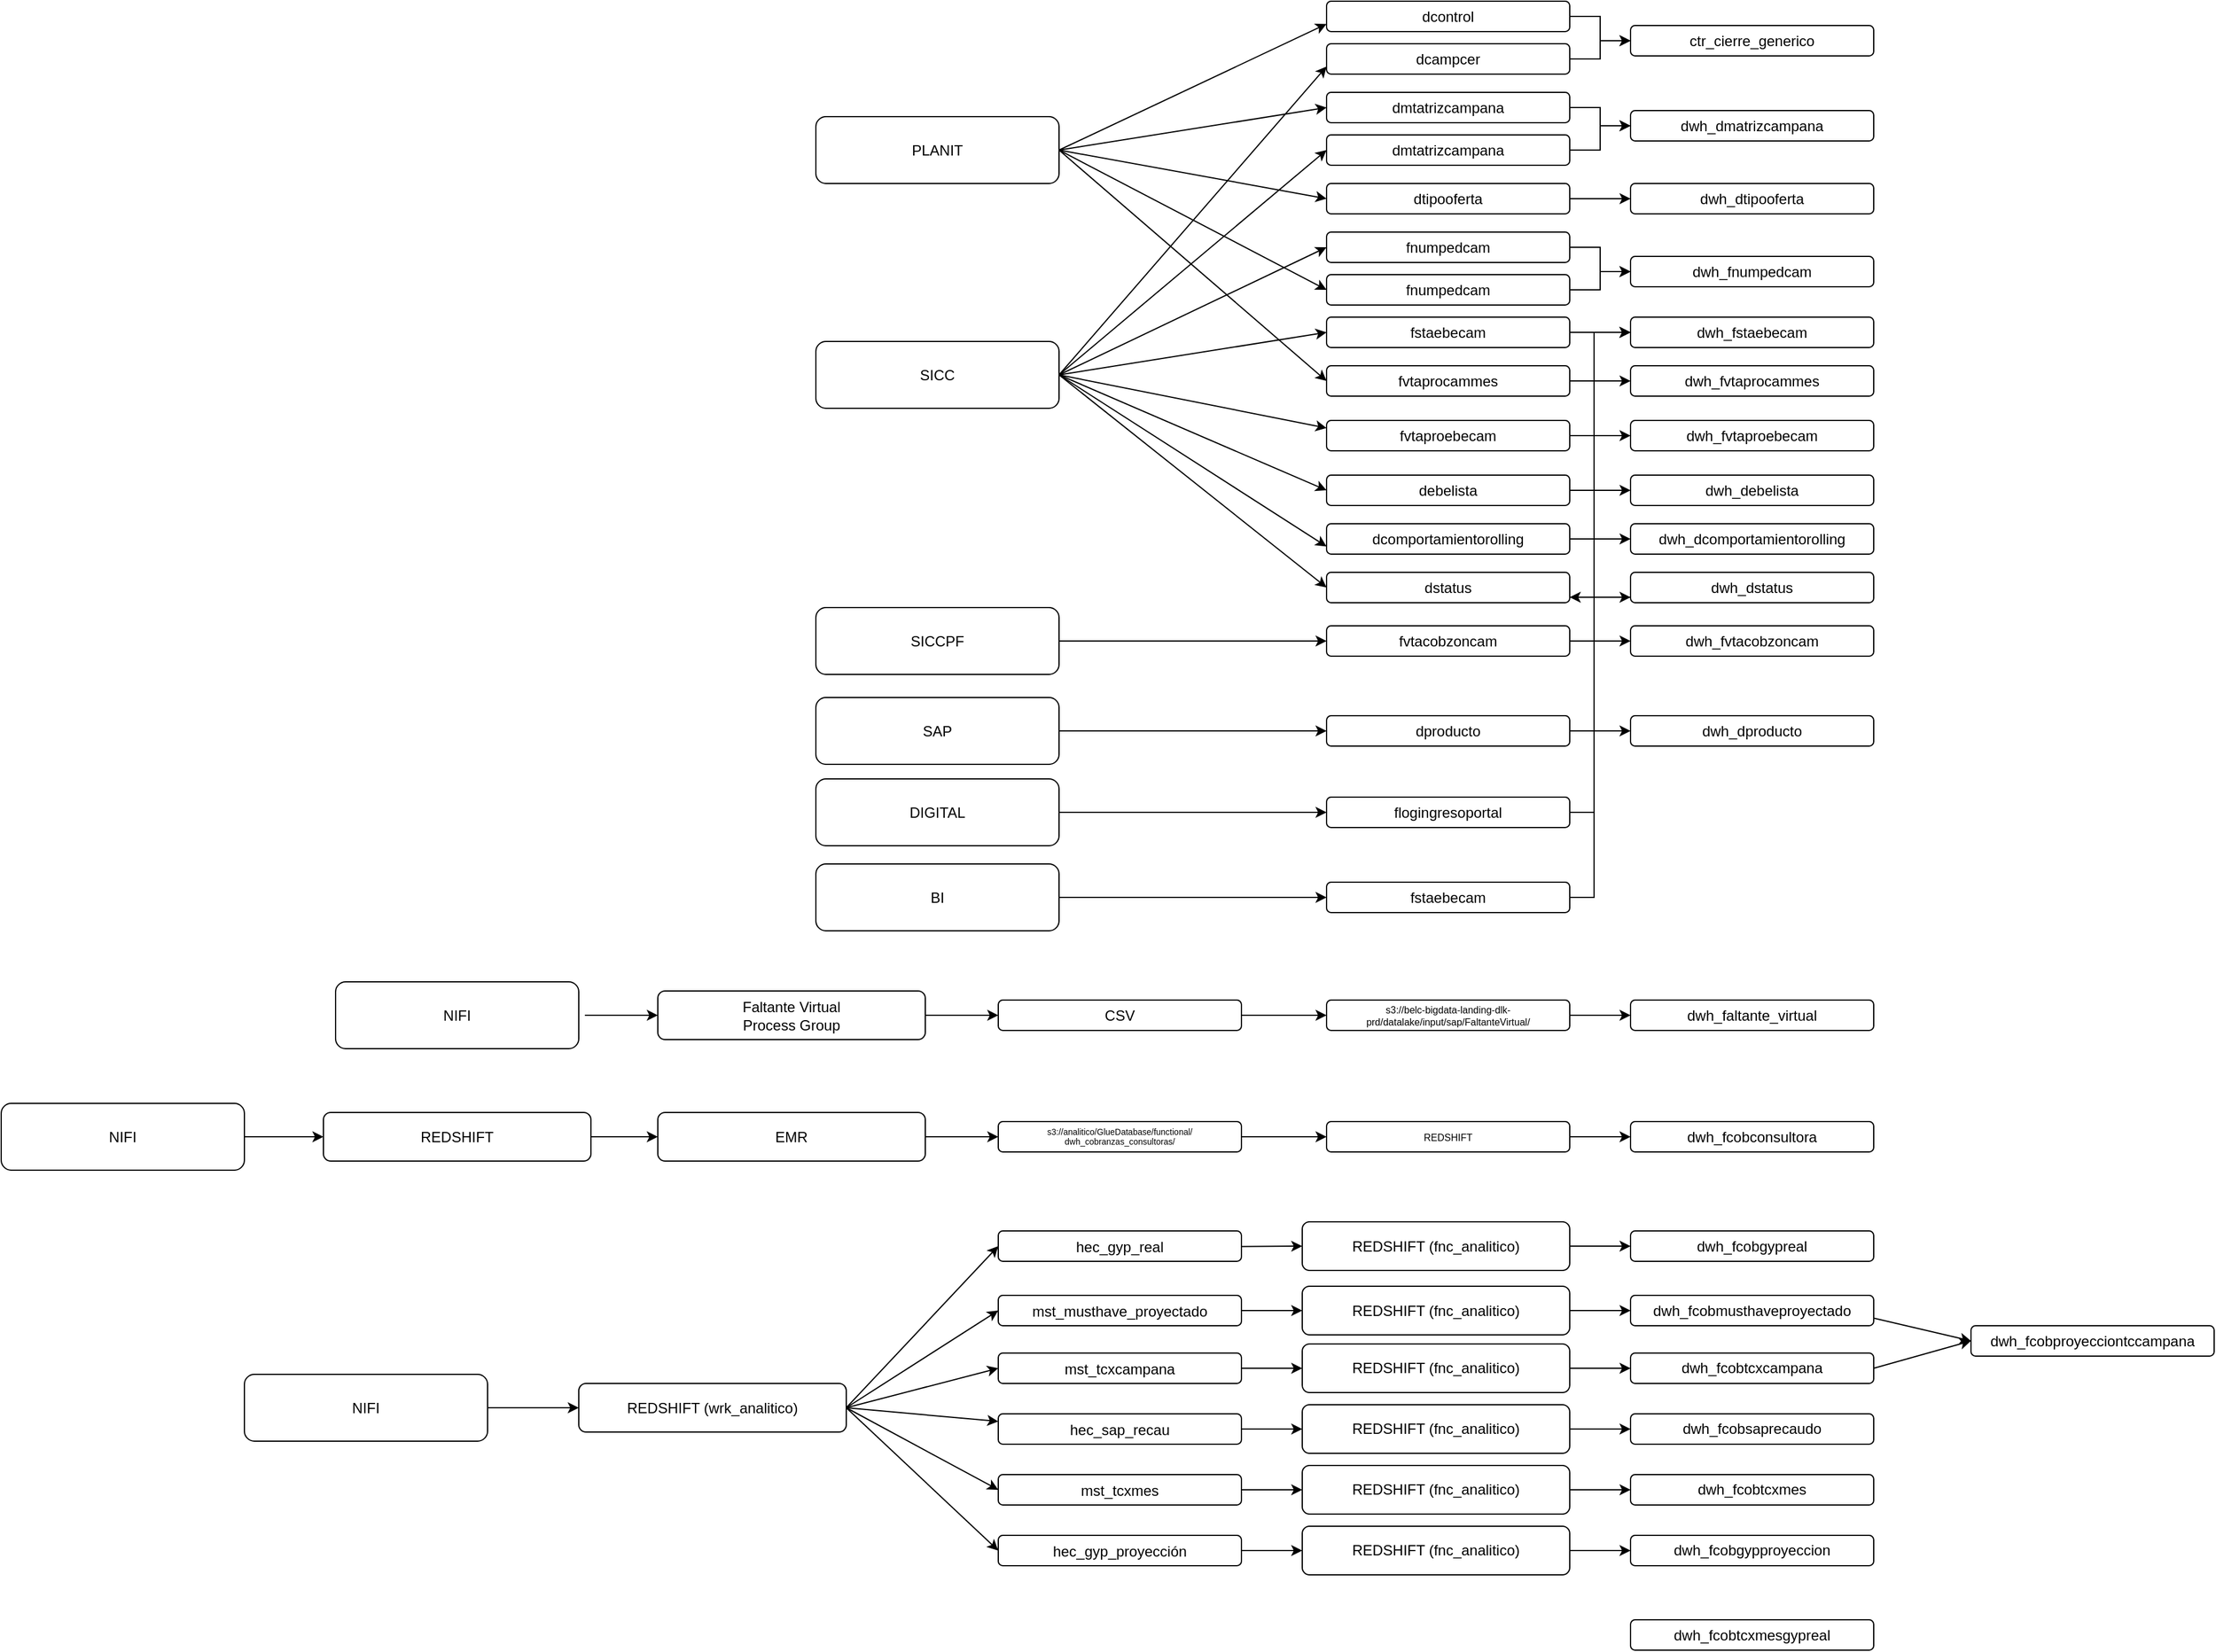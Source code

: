 <mxfile version="13.8.0" type="device"><diagram id="RJxsOXgO0sxVtNs_DjP9" name="Page-1"><mxGraphModel dx="2486" dy="421" grid="0" gridSize="10" guides="0" tooltips="1" connect="1" arrows="1" fold="1" page="1" pageScale="1" pageWidth="850" pageHeight="1100" math="0" shadow="0"><root><mxCell id="0"/><mxCell id="1" parent="0"/><mxCell id="1wuUmruYXVWHmOODGOpv-1" value="ctr_cierre_generico" style="rounded=1;whiteSpace=wrap;html=1;" parent="1" vertex="1"><mxGeometry x="430" y="20" width="200" height="25" as="geometry"/></mxCell><mxCell id="1wuUmruYXVWHmOODGOpv-2" value="dwh_dmatrizcampana" style="rounded=1;whiteSpace=wrap;html=1;" parent="1" vertex="1"><mxGeometry x="430" y="90" width="200" height="25" as="geometry"/></mxCell><mxCell id="1wuUmruYXVWHmOODGOpv-3" value="dwh_dproducto" style="rounded=1;whiteSpace=wrap;html=1;" parent="1" vertex="1"><mxGeometry x="430" y="588" width="200" height="25" as="geometry"/></mxCell><mxCell id="1wuUmruYXVWHmOODGOpv-4" value="dwh_dtipooferta" style="rounded=1;whiteSpace=wrap;html=1;" parent="1" vertex="1"><mxGeometry x="430" y="150" width="200" height="25" as="geometry"/></mxCell><mxCell id="1wuUmruYXVWHmOODGOpv-5" value="dwh_faltante_virtual" style="rounded=1;whiteSpace=wrap;html=1;" parent="1" vertex="1"><mxGeometry x="430" y="822" width="200" height="25" as="geometry"/></mxCell><mxCell id="1wuUmruYXVWHmOODGOpv-6" value="dwh_fcobconsultora" style="rounded=1;whiteSpace=wrap;html=1;" parent="1" vertex="1"><mxGeometry x="430" y="922" width="200" height="25" as="geometry"/></mxCell><mxCell id="1wuUmruYXVWHmOODGOpv-8" value="dwh_fcobgypreal" style="rounded=1;whiteSpace=wrap;html=1;" parent="1" vertex="1"><mxGeometry x="430" y="1012" width="200" height="25" as="geometry"/></mxCell><mxCell id="1wuUmruYXVWHmOODGOpv-9" value="dwh_fcobgypproyeccion" style="rounded=1;whiteSpace=wrap;html=1;" parent="1" vertex="1"><mxGeometry x="430" y="1262.5" width="200" height="25" as="geometry"/></mxCell><mxCell id="1wuUmruYXVWHmOODGOpv-114" style="edgeStyle=none;rounded=0;orthogonalLoop=1;jettySize=auto;html=1;entryX=0;entryY=0.5;entryDx=0;entryDy=0;fontSize=12;exitX=1;exitY=0.75;exitDx=0;exitDy=0;" parent="1" source="1wuUmruYXVWHmOODGOpv-10" target="1wuUmruYXVWHmOODGOpv-12" edge="1"><mxGeometry relative="1" as="geometry"/></mxCell><mxCell id="1wuUmruYXVWHmOODGOpv-10" value="dwh_fcobmusthaveproyectado" style="rounded=1;whiteSpace=wrap;html=1;" parent="1" vertex="1"><mxGeometry x="430" y="1065" width="200" height="25" as="geometry"/></mxCell><mxCell id="1wuUmruYXVWHmOODGOpv-12" value="dwh_fcobproyecciontccampana" style="rounded=1;whiteSpace=wrap;html=1;" parent="1" vertex="1"><mxGeometry x="710" y="1090" width="200" height="25" as="geometry"/></mxCell><mxCell id="1wuUmruYXVWHmOODGOpv-13" value="dwh_fcobsaprecaudo" style="rounded=1;whiteSpace=wrap;html=1;" parent="1" vertex="1"><mxGeometry x="430" y="1162.5" width="200" height="25" as="geometry"/></mxCell><mxCell id="1wuUmruYXVWHmOODGOpv-113" style="edgeStyle=none;rounded=0;orthogonalLoop=1;jettySize=auto;html=1;entryX=0;entryY=0.5;entryDx=0;entryDy=0;fontSize=12;exitX=1;exitY=0.5;exitDx=0;exitDy=0;" parent="1" source="1wuUmruYXVWHmOODGOpv-15" target="1wuUmruYXVWHmOODGOpv-12" edge="1"><mxGeometry relative="1" as="geometry"/></mxCell><mxCell id="1wuUmruYXVWHmOODGOpv-15" value="dwh_fcobtcxcampana" style="rounded=1;whiteSpace=wrap;html=1;" parent="1" vertex="1"><mxGeometry x="430" y="1112.5" width="200" height="25" as="geometry"/></mxCell><mxCell id="1wuUmruYXVWHmOODGOpv-17" value="dwh_fcobtcxmes" style="rounded=1;whiteSpace=wrap;html=1;" parent="1" vertex="1"><mxGeometry x="430" y="1212.5" width="200" height="25" as="geometry"/></mxCell><mxCell id="1wuUmruYXVWHmOODGOpv-18" value="dwh_fcobtcxmesgypreal" style="rounded=1;whiteSpace=wrap;html=1;" parent="1" vertex="1"><mxGeometry x="430" y="1332" width="200" height="25" as="geometry"/></mxCell><mxCell id="1wuUmruYXVWHmOODGOpv-19" value="dwh_fnumpedcam" style="rounded=1;whiteSpace=wrap;html=1;" parent="1" vertex="1"><mxGeometry x="430" y="210" width="200" height="25" as="geometry"/></mxCell><mxCell id="1wuUmruYXVWHmOODGOpv-20" value="dwh_fstaebecam" style="rounded=1;whiteSpace=wrap;html=1;" parent="1" vertex="1"><mxGeometry x="430" y="260" width="200" height="25" as="geometry"/></mxCell><mxCell id="1wuUmruYXVWHmOODGOpv-21" value="dwh_fvtaprocammes" style="rounded=1;whiteSpace=wrap;html=1;" parent="1" vertex="1"><mxGeometry x="430" y="300" width="200" height="25" as="geometry"/></mxCell><mxCell id="1wuUmruYXVWHmOODGOpv-22" value="dwh_fvtaproebecam" style="rounded=1;whiteSpace=wrap;html=1;" parent="1" vertex="1"><mxGeometry x="430" y="345" width="200" height="25" as="geometry"/></mxCell><mxCell id="1wuUmruYXVWHmOODGOpv-30" style="edgeStyle=orthogonalEdgeStyle;rounded=0;orthogonalLoop=1;jettySize=auto;html=1;entryX=0;entryY=0.5;entryDx=0;entryDy=0;" parent="1" source="1wuUmruYXVWHmOODGOpv-24" target="1wuUmruYXVWHmOODGOpv-1" edge="1"><mxGeometry relative="1" as="geometry"/></mxCell><mxCell id="1wuUmruYXVWHmOODGOpv-24" value="dcontrol" style="rounded=1;whiteSpace=wrap;html=1;" parent="1" vertex="1"><mxGeometry x="180" width="200" height="25" as="geometry"/></mxCell><mxCell id="1wuUmruYXVWHmOODGOpv-31" style="edgeStyle=orthogonalEdgeStyle;rounded=0;orthogonalLoop=1;jettySize=auto;html=1;entryX=0;entryY=0.5;entryDx=0;entryDy=0;" parent="1" source="1wuUmruYXVWHmOODGOpv-25" target="1wuUmruYXVWHmOODGOpv-1" edge="1"><mxGeometry relative="1" as="geometry"><mxPoint x="420" y="48" as="targetPoint"/></mxGeometry></mxCell><mxCell id="1wuUmruYXVWHmOODGOpv-25" value="dcampcer" style="rounded=1;whiteSpace=wrap;html=1;" parent="1" vertex="1"><mxGeometry x="180" y="35" width="200" height="25" as="geometry"/></mxCell><mxCell id="1wuUmruYXVWHmOODGOpv-47" style="edgeStyle=none;rounded=0;orthogonalLoop=1;jettySize=auto;html=1;entryX=0;entryY=0.75;entryDx=0;entryDy=0;exitX=1;exitY=0.5;exitDx=0;exitDy=0;" parent="1" source="1wuUmruYXVWHmOODGOpv-26" target="1wuUmruYXVWHmOODGOpv-24" edge="1"><mxGeometry relative="1" as="geometry"/></mxCell><mxCell id="1wuUmruYXVWHmOODGOpv-48" style="edgeStyle=none;rounded=0;orthogonalLoop=1;jettySize=auto;html=1;entryX=0;entryY=0.5;entryDx=0;entryDy=0;exitX=1;exitY=0.5;exitDx=0;exitDy=0;" parent="1" source="1wuUmruYXVWHmOODGOpv-26" target="1wuUmruYXVWHmOODGOpv-27" edge="1"><mxGeometry relative="1" as="geometry"/></mxCell><mxCell id="1wuUmruYXVWHmOODGOpv-49" style="edgeStyle=none;rounded=0;orthogonalLoop=1;jettySize=auto;html=1;entryX=0;entryY=0.5;entryDx=0;entryDy=0;exitX=1;exitY=0.5;exitDx=0;exitDy=0;" parent="1" source="1wuUmruYXVWHmOODGOpv-26" target="1wuUmruYXVWHmOODGOpv-29" edge="1"><mxGeometry relative="1" as="geometry"/></mxCell><mxCell id="1wuUmruYXVWHmOODGOpv-50" style="edgeStyle=none;rounded=0;orthogonalLoop=1;jettySize=auto;html=1;entryX=0;entryY=0.5;entryDx=0;entryDy=0;exitX=1;exitY=0.5;exitDx=0;exitDy=0;" parent="1" source="1wuUmruYXVWHmOODGOpv-26" target="1wuUmruYXVWHmOODGOpv-37" edge="1"><mxGeometry relative="1" as="geometry"/></mxCell><mxCell id="1wuUmruYXVWHmOODGOpv-51" style="edgeStyle=none;rounded=0;orthogonalLoop=1;jettySize=auto;html=1;entryX=0;entryY=0.5;entryDx=0;entryDy=0;exitX=1;exitY=0.5;exitDx=0;exitDy=0;" parent="1" source="1wuUmruYXVWHmOODGOpv-26" target="1wuUmruYXVWHmOODGOpv-43" edge="1"><mxGeometry relative="1" as="geometry"/></mxCell><mxCell id="1wuUmruYXVWHmOODGOpv-26" value="PLANIT" style="rounded=1;whiteSpace=wrap;html=1;" parent="1" vertex="1"><mxGeometry x="-240" y="95" width="200" height="55" as="geometry"/></mxCell><mxCell id="1wuUmruYXVWHmOODGOpv-32" style="edgeStyle=orthogonalEdgeStyle;rounded=0;orthogonalLoop=1;jettySize=auto;html=1;entryX=0;entryY=0.5;entryDx=0;entryDy=0;" parent="1" source="1wuUmruYXVWHmOODGOpv-27" target="1wuUmruYXVWHmOODGOpv-2" edge="1"><mxGeometry relative="1" as="geometry"/></mxCell><mxCell id="1wuUmruYXVWHmOODGOpv-27" value="dmtatrizcampana" style="rounded=1;whiteSpace=wrap;html=1;" parent="1" vertex="1"><mxGeometry x="180" y="75" width="200" height="25" as="geometry"/></mxCell><mxCell id="1wuUmruYXVWHmOODGOpv-34" style="edgeStyle=orthogonalEdgeStyle;rounded=0;orthogonalLoop=1;jettySize=auto;html=1;entryX=0;entryY=0.5;entryDx=0;entryDy=0;" parent="1" source="1wuUmruYXVWHmOODGOpv-28" target="1wuUmruYXVWHmOODGOpv-2" edge="1"><mxGeometry relative="1" as="geometry"/></mxCell><mxCell id="1wuUmruYXVWHmOODGOpv-28" value="dmtatrizcampana" style="rounded=1;whiteSpace=wrap;html=1;" parent="1" vertex="1"><mxGeometry x="180" y="110" width="200" height="25" as="geometry"/></mxCell><mxCell id="1wuUmruYXVWHmOODGOpv-35" value="" style="edgeStyle=orthogonalEdgeStyle;rounded=0;orthogonalLoop=1;jettySize=auto;html=1;" parent="1" source="1wuUmruYXVWHmOODGOpv-29" target="1wuUmruYXVWHmOODGOpv-4" edge="1"><mxGeometry relative="1" as="geometry"/></mxCell><mxCell id="1wuUmruYXVWHmOODGOpv-29" value="dtipooferta" style="rounded=1;whiteSpace=wrap;html=1;" parent="1" vertex="1"><mxGeometry x="180" y="150" width="200" height="25" as="geometry"/></mxCell><mxCell id="1wuUmruYXVWHmOODGOpv-38" style="edgeStyle=orthogonalEdgeStyle;rounded=0;orthogonalLoop=1;jettySize=auto;html=1;entryX=0;entryY=0.5;entryDx=0;entryDy=0;" parent="1" source="1wuUmruYXVWHmOODGOpv-36" target="1wuUmruYXVWHmOODGOpv-19" edge="1"><mxGeometry relative="1" as="geometry"/></mxCell><mxCell id="1wuUmruYXVWHmOODGOpv-36" value="fnumpedcam" style="rounded=1;whiteSpace=wrap;html=1;" parent="1" vertex="1"><mxGeometry x="180" y="190" width="200" height="25" as="geometry"/></mxCell><mxCell id="1wuUmruYXVWHmOODGOpv-40" style="edgeStyle=orthogonalEdgeStyle;rounded=0;orthogonalLoop=1;jettySize=auto;html=1;entryX=0;entryY=0.5;entryDx=0;entryDy=0;" parent="1" source="1wuUmruYXVWHmOODGOpv-37" target="1wuUmruYXVWHmOODGOpv-19" edge="1"><mxGeometry relative="1" as="geometry"/></mxCell><mxCell id="1wuUmruYXVWHmOODGOpv-37" value="fnumpedcam" style="rounded=1;whiteSpace=wrap;html=1;" parent="1" vertex="1"><mxGeometry x="180" y="225" width="200" height="25" as="geometry"/></mxCell><mxCell id="1wuUmruYXVWHmOODGOpv-42" style="edgeStyle=orthogonalEdgeStyle;rounded=0;orthogonalLoop=1;jettySize=auto;html=1;entryX=0;entryY=0.5;entryDx=0;entryDy=0;" parent="1" source="1wuUmruYXVWHmOODGOpv-41" target="1wuUmruYXVWHmOODGOpv-20" edge="1"><mxGeometry relative="1" as="geometry"/></mxCell><mxCell id="1wuUmruYXVWHmOODGOpv-41" value="fstaebecam" style="rounded=1;whiteSpace=wrap;html=1;" parent="1" vertex="1"><mxGeometry x="180" y="260" width="200" height="25" as="geometry"/></mxCell><mxCell id="1wuUmruYXVWHmOODGOpv-44" style="edgeStyle=orthogonalEdgeStyle;rounded=0;orthogonalLoop=1;jettySize=auto;html=1;entryX=0;entryY=0.5;entryDx=0;entryDy=0;" parent="1" source="1wuUmruYXVWHmOODGOpv-43" target="1wuUmruYXVWHmOODGOpv-21" edge="1"><mxGeometry relative="1" as="geometry"/></mxCell><mxCell id="1wuUmruYXVWHmOODGOpv-43" value="fvtaprocammes" style="rounded=1;whiteSpace=wrap;html=1;" parent="1" vertex="1"><mxGeometry x="180" y="300" width="200" height="25" as="geometry"/></mxCell><mxCell id="1wuUmruYXVWHmOODGOpv-46" style="edgeStyle=orthogonalEdgeStyle;rounded=0;orthogonalLoop=1;jettySize=auto;html=1;entryX=0;entryY=0.5;entryDx=0;entryDy=0;" parent="1" source="1wuUmruYXVWHmOODGOpv-45" target="1wuUmruYXVWHmOODGOpv-22" edge="1"><mxGeometry relative="1" as="geometry"/></mxCell><mxCell id="1wuUmruYXVWHmOODGOpv-45" value="fvtaproebecam" style="rounded=1;whiteSpace=wrap;html=1;" parent="1" vertex="1"><mxGeometry x="180" y="345" width="200" height="25" as="geometry"/></mxCell><mxCell id="1wuUmruYXVWHmOODGOpv-53" style="edgeStyle=none;rounded=0;orthogonalLoop=1;jettySize=auto;html=1;entryX=0;entryY=0.75;entryDx=0;entryDy=0;exitX=1;exitY=0.5;exitDx=0;exitDy=0;" parent="1" source="1wuUmruYXVWHmOODGOpv-52" target="1wuUmruYXVWHmOODGOpv-25" edge="1"><mxGeometry relative="1" as="geometry"/></mxCell><mxCell id="1wuUmruYXVWHmOODGOpv-54" style="edgeStyle=none;rounded=0;orthogonalLoop=1;jettySize=auto;html=1;entryX=0;entryY=0.5;entryDx=0;entryDy=0;exitX=1;exitY=0.5;exitDx=0;exitDy=0;" parent="1" source="1wuUmruYXVWHmOODGOpv-52" target="1wuUmruYXVWHmOODGOpv-28" edge="1"><mxGeometry relative="1" as="geometry"/></mxCell><mxCell id="1wuUmruYXVWHmOODGOpv-55" style="edgeStyle=none;rounded=0;orthogonalLoop=1;jettySize=auto;html=1;entryX=0;entryY=0.5;entryDx=0;entryDy=0;exitX=1;exitY=0.5;exitDx=0;exitDy=0;" parent="1" source="1wuUmruYXVWHmOODGOpv-52" target="1wuUmruYXVWHmOODGOpv-36" edge="1"><mxGeometry relative="1" as="geometry"/></mxCell><mxCell id="1wuUmruYXVWHmOODGOpv-56" style="edgeStyle=none;rounded=0;orthogonalLoop=1;jettySize=auto;html=1;entryX=0;entryY=0.5;entryDx=0;entryDy=0;exitX=1;exitY=0.5;exitDx=0;exitDy=0;" parent="1" source="1wuUmruYXVWHmOODGOpv-52" target="1wuUmruYXVWHmOODGOpv-41" edge="1"><mxGeometry relative="1" as="geometry"/></mxCell><mxCell id="1wuUmruYXVWHmOODGOpv-57" style="edgeStyle=none;rounded=0;orthogonalLoop=1;jettySize=auto;html=1;entryX=0;entryY=0.25;entryDx=0;entryDy=0;exitX=1;exitY=0.5;exitDx=0;exitDy=0;" parent="1" source="1wuUmruYXVWHmOODGOpv-52" target="1wuUmruYXVWHmOODGOpv-45" edge="1"><mxGeometry relative="1" as="geometry"/></mxCell><mxCell id="1wuUmruYXVWHmOODGOpv-89" style="edgeStyle=none;rounded=0;orthogonalLoop=1;jettySize=auto;html=1;entryX=0;entryY=0.5;entryDx=0;entryDy=0;fontSize=7;exitX=1;exitY=0.5;exitDx=0;exitDy=0;" parent="1" source="1wuUmruYXVWHmOODGOpv-52" target="1wuUmruYXVWHmOODGOpv-88" edge="1"><mxGeometry relative="1" as="geometry"/></mxCell><mxCell id="1wuUmruYXVWHmOODGOpv-96" style="edgeStyle=none;rounded=0;orthogonalLoop=1;jettySize=auto;html=1;entryX=0;entryY=0.75;entryDx=0;entryDy=0;fontSize=7;exitX=1;exitY=0.5;exitDx=0;exitDy=0;" parent="1" source="1wuUmruYXVWHmOODGOpv-52" target="1wuUmruYXVWHmOODGOpv-92" edge="1"><mxGeometry relative="1" as="geometry"><mxPoint x="-30" y="280" as="sourcePoint"/></mxGeometry></mxCell><mxCell id="1wuUmruYXVWHmOODGOpv-97" style="edgeStyle=none;rounded=0;orthogonalLoop=1;jettySize=auto;html=1;entryX=0;entryY=0.5;entryDx=0;entryDy=0;fontSize=7;exitX=1;exitY=0.5;exitDx=0;exitDy=0;" parent="1" source="1wuUmruYXVWHmOODGOpv-52" target="1wuUmruYXVWHmOODGOpv-95" edge="1"><mxGeometry relative="1" as="geometry"><mxPoint x="-40" y="270" as="sourcePoint"/></mxGeometry></mxCell><mxCell id="1wuUmruYXVWHmOODGOpv-52" value="SICC" style="rounded=1;whiteSpace=wrap;html=1;" parent="1" vertex="1"><mxGeometry x="-240" y="280" width="200" height="55" as="geometry"/></mxCell><mxCell id="1wuUmruYXVWHmOODGOpv-61" style="edgeStyle=none;rounded=0;orthogonalLoop=1;jettySize=auto;html=1;entryX=0;entryY=0.5;entryDx=0;entryDy=0;" parent="1" source="1wuUmruYXVWHmOODGOpv-58" target="1wuUmruYXVWHmOODGOpv-59" edge="1"><mxGeometry relative="1" as="geometry"/></mxCell><mxCell id="1wuUmruYXVWHmOODGOpv-58" value="SAP" style="rounded=1;whiteSpace=wrap;html=1;" parent="1" vertex="1"><mxGeometry x="-240" y="573" width="200" height="55" as="geometry"/></mxCell><mxCell id="1wuUmruYXVWHmOODGOpv-60" style="edgeStyle=none;rounded=0;orthogonalLoop=1;jettySize=auto;html=1;entryX=0;entryY=0.5;entryDx=0;entryDy=0;" parent="1" source="1wuUmruYXVWHmOODGOpv-59" target="1wuUmruYXVWHmOODGOpv-3" edge="1"><mxGeometry relative="1" as="geometry"/></mxCell><mxCell id="1wuUmruYXVWHmOODGOpv-59" value="dproducto" style="rounded=1;whiteSpace=wrap;html=1;" parent="1" vertex="1"><mxGeometry x="180" y="588" width="200" height="25" as="geometry"/></mxCell><mxCell id="1wuUmruYXVWHmOODGOpv-71" style="edgeStyle=none;rounded=0;orthogonalLoop=1;jettySize=auto;html=1;entryX=0;entryY=0.5;entryDx=0;entryDy=0;fontSize=12;" parent="1" edge="1"><mxGeometry relative="1" as="geometry"><mxPoint x="-430" y="834.5" as="sourcePoint"/><mxPoint x="-370" y="834.5" as="targetPoint"/></mxGeometry></mxCell><mxCell id="1wuUmruYXVWHmOODGOpv-62" value="NIFI" style="rounded=1;whiteSpace=wrap;html=1;" parent="1" vertex="1"><mxGeometry x="-635" y="807" width="200" height="55" as="geometry"/></mxCell><mxCell id="1wuUmruYXVWHmOODGOpv-66" style="edgeStyle=none;rounded=0;orthogonalLoop=1;jettySize=auto;html=1;entryX=0;entryY=0.5;entryDx=0;entryDy=0;fontSize=8;" parent="1" source="1wuUmruYXVWHmOODGOpv-63" target="1wuUmruYXVWHmOODGOpv-5" edge="1"><mxGeometry relative="1" as="geometry"/></mxCell><mxCell id="1wuUmruYXVWHmOODGOpv-63" value="s3://belc-bigdata-landing-dlk-prd/datalake/input/sap/FaltanteVirtual/" style="rounded=1;whiteSpace=wrap;html=1;fontSize=8;" parent="1" vertex="1"><mxGeometry x="180" y="822" width="200" height="25" as="geometry"/></mxCell><mxCell id="1wuUmruYXVWHmOODGOpv-69" style="edgeStyle=none;rounded=0;orthogonalLoop=1;jettySize=auto;html=1;fontSize=12;" parent="1" target="1wuUmruYXVWHmOODGOpv-67" edge="1"><mxGeometry relative="1" as="geometry"><mxPoint x="-150" y="834.5" as="sourcePoint"/></mxGeometry></mxCell><mxCell id="1wuUmruYXVWHmOODGOpv-65" value="&lt;div&gt;Faltante Virtual&lt;/div&gt;&lt;div&gt;Process Group&lt;/div&gt;" style="rounded=1;whiteSpace=wrap;html=1;" parent="1" vertex="1"><mxGeometry x="-370" y="814.5" width="220" height="40" as="geometry"/></mxCell><mxCell id="1wuUmruYXVWHmOODGOpv-68" style="edgeStyle=none;rounded=0;orthogonalLoop=1;jettySize=auto;html=1;entryX=0;entryY=0.5;entryDx=0;entryDy=0;fontSize=12;" parent="1" source="1wuUmruYXVWHmOODGOpv-67" target="1wuUmruYXVWHmOODGOpv-63" edge="1"><mxGeometry relative="1" as="geometry"/></mxCell><mxCell id="1wuUmruYXVWHmOODGOpv-67" value="CSV" style="rounded=1;whiteSpace=wrap;html=1;fontSize=12;" parent="1" vertex="1"><mxGeometry x="-90" y="822" width="200" height="25" as="geometry"/></mxCell><mxCell id="1wuUmruYXVWHmOODGOpv-78" style="edgeStyle=none;rounded=0;orthogonalLoop=1;jettySize=auto;html=1;entryX=0;entryY=0.5;entryDx=0;entryDy=0;fontSize=12;" parent="1" source="1wuUmruYXVWHmOODGOpv-80" target="1wuUmruYXVWHmOODGOpv-76" edge="1"><mxGeometry relative="1" as="geometry"/></mxCell><mxCell id="1wuUmruYXVWHmOODGOpv-83" style="edgeStyle=none;rounded=0;orthogonalLoop=1;jettySize=auto;html=1;fontSize=12;entryX=0;entryY=0.5;entryDx=0;entryDy=0;" parent="1" source="1wuUmruYXVWHmOODGOpv-74" target="1wuUmruYXVWHmOODGOpv-80" edge="1"><mxGeometry relative="1" as="geometry"><mxPoint x="-660" y="934.5" as="targetPoint"/></mxGeometry></mxCell><mxCell id="1wuUmruYXVWHmOODGOpv-74" value="NIFI" style="rounded=1;whiteSpace=wrap;html=1;" parent="1" vertex="1"><mxGeometry x="-910" y="907" width="200" height="55" as="geometry"/></mxCell><mxCell id="1wuUmruYXVWHmOODGOpv-98" value="" style="edgeStyle=none;rounded=0;orthogonalLoop=1;jettySize=auto;html=1;fontSize=7;exitX=1;exitY=0.5;exitDx=0;exitDy=0;entryX=0;entryY=0.5;entryDx=0;entryDy=0;" parent="1" source="1wuUmruYXVWHmOODGOpv-75" target="1wuUmruYXVWHmOODGOpv-6" edge="1"><mxGeometry relative="1" as="geometry"/></mxCell><mxCell id="1wuUmruYXVWHmOODGOpv-75" value="REDSHIFT" style="rounded=1;whiteSpace=wrap;html=1;fontSize=8;" parent="1" vertex="1"><mxGeometry x="180" y="922" width="200" height="25" as="geometry"/></mxCell><mxCell id="1wuUmruYXVWHmOODGOpv-79" style="edgeStyle=none;rounded=0;orthogonalLoop=1;jettySize=auto;html=1;entryX=0;entryY=0.5;entryDx=0;entryDy=0;fontSize=12;" parent="1" source="1wuUmruYXVWHmOODGOpv-76" target="1wuUmruYXVWHmOODGOpv-77" edge="1"><mxGeometry relative="1" as="geometry"/></mxCell><mxCell id="1wuUmruYXVWHmOODGOpv-76" value="EMR" style="rounded=1;whiteSpace=wrap;html=1;" parent="1" vertex="1"><mxGeometry x="-370" y="914.5" width="220" height="40" as="geometry"/></mxCell><mxCell id="1wuUmruYXVWHmOODGOpv-84" style="edgeStyle=none;rounded=0;orthogonalLoop=1;jettySize=auto;html=1;entryX=0;entryY=0.5;entryDx=0;entryDy=0;fontSize=7;" parent="1" source="1wuUmruYXVWHmOODGOpv-77" target="1wuUmruYXVWHmOODGOpv-75" edge="1"><mxGeometry relative="1" as="geometry"/></mxCell><mxCell id="1wuUmruYXVWHmOODGOpv-77" value="s3://analitico/GlueDatabase/functional/&#10;dwh_cobranzas_consultoras/" style="rounded=1;fontSize=7;labelBorderColor=none;" parent="1" vertex="1"><mxGeometry x="-90" y="922" width="200" height="25" as="geometry"/></mxCell><mxCell id="1wuUmruYXVWHmOODGOpv-80" value="REDSHIFT" style="rounded=1;whiteSpace=wrap;html=1;" parent="1" vertex="1"><mxGeometry x="-645" y="914.5" width="220" height="40" as="geometry"/></mxCell><mxCell id="1wuUmruYXVWHmOODGOpv-86" value="dwh_debelista" style="rounded=1;whiteSpace=wrap;html=1;" parent="1" vertex="1"><mxGeometry x="430" y="390" width="200" height="25" as="geometry"/></mxCell><mxCell id="1wuUmruYXVWHmOODGOpv-87" style="edgeStyle=orthogonalEdgeStyle;rounded=0;orthogonalLoop=1;jettySize=auto;html=1;entryX=0;entryY=0.5;entryDx=0;entryDy=0;" parent="1" source="1wuUmruYXVWHmOODGOpv-88" target="1wuUmruYXVWHmOODGOpv-86" edge="1"><mxGeometry relative="1" as="geometry"/></mxCell><mxCell id="1wuUmruYXVWHmOODGOpv-88" value="debelista" style="rounded=1;whiteSpace=wrap;html=1;" parent="1" vertex="1"><mxGeometry x="180" y="390" width="200" height="25" as="geometry"/></mxCell><mxCell id="1wuUmruYXVWHmOODGOpv-90" value="dwh_dcomportamientorolling" style="rounded=1;whiteSpace=wrap;html=1;" parent="1" vertex="1"><mxGeometry x="430" y="430" width="200" height="25" as="geometry"/></mxCell><mxCell id="1wuUmruYXVWHmOODGOpv-91" style="edgeStyle=orthogonalEdgeStyle;rounded=0;orthogonalLoop=1;jettySize=auto;html=1;entryX=0;entryY=0.5;entryDx=0;entryDy=0;" parent="1" source="1wuUmruYXVWHmOODGOpv-92" target="1wuUmruYXVWHmOODGOpv-90" edge="1"><mxGeometry relative="1" as="geometry"/></mxCell><mxCell id="1wuUmruYXVWHmOODGOpv-92" value="dcomportamientorolling" style="rounded=1;whiteSpace=wrap;html=1;" parent="1" vertex="1"><mxGeometry x="180" y="430" width="200" height="25" as="geometry"/></mxCell><mxCell id="CRPI-oqAdQSzKJL0O-IU-1" value="" style="edgeStyle=orthogonalEdgeStyle;rounded=0;orthogonalLoop=1;jettySize=auto;html=1;" parent="1" edge="1"><mxGeometry relative="1" as="geometry"><mxPoint x="430" y="490.5" as="sourcePoint"/><mxPoint x="380" y="490.5" as="targetPoint"/></mxGeometry></mxCell><mxCell id="1wuUmruYXVWHmOODGOpv-93" value="dwh_dstatus" style="rounded=1;whiteSpace=wrap;html=1;" parent="1" vertex="1"><mxGeometry x="430" y="470" width="200" height="25" as="geometry"/></mxCell><mxCell id="1wuUmruYXVWHmOODGOpv-94" style="edgeStyle=orthogonalEdgeStyle;rounded=0;orthogonalLoop=1;jettySize=auto;html=1;entryX=0;entryY=0.5;entryDx=0;entryDy=0;" parent="1" edge="1"><mxGeometry relative="1" as="geometry"><mxPoint x="380" y="490.5" as="sourcePoint"/><mxPoint x="430" y="490.5" as="targetPoint"/></mxGeometry></mxCell><mxCell id="1wuUmruYXVWHmOODGOpv-95" value="dstatus" style="rounded=1;whiteSpace=wrap;html=1;" parent="1" vertex="1"><mxGeometry x="180" y="470" width="200" height="25" as="geometry"/></mxCell><mxCell id="1wuUmruYXVWHmOODGOpv-99" style="edgeStyle=none;rounded=0;orthogonalLoop=1;jettySize=auto;html=1;entryX=0;entryY=0.5;entryDx=0;entryDy=0;fontSize=12;exitX=1;exitY=0.5;exitDx=0;exitDy=0;" parent="1" source="1wuUmruYXVWHmOODGOpv-107" target="1wuUmruYXVWHmOODGOpv-108" edge="1"><mxGeometry relative="1" as="geometry"><mxPoint x="-120" y="1024.5" as="targetPoint"/></mxGeometry></mxCell><mxCell id="1wuUmruYXVWHmOODGOpv-100" style="edgeStyle=none;rounded=0;orthogonalLoop=1;jettySize=auto;html=1;fontSize=12;entryX=0;entryY=0.5;entryDx=0;entryDy=0;exitX=1;exitY=0.5;exitDx=0;exitDy=0;" parent="1" source="1wuUmruYXVWHmOODGOpv-101" target="1wuUmruYXVWHmOODGOpv-107" edge="1"><mxGeometry relative="1" as="geometry"><mxPoint x="-410" y="1024.5" as="targetPoint"/></mxGeometry></mxCell><mxCell id="1wuUmruYXVWHmOODGOpv-101" value="NIFI" style="rounded=1;whiteSpace=wrap;html=1;" parent="1" vertex="1"><mxGeometry x="-710" y="1130" width="200" height="55" as="geometry"/></mxCell><mxCell id="1wuUmruYXVWHmOODGOpv-103" style="edgeStyle=none;rounded=0;orthogonalLoop=1;jettySize=auto;html=1;entryX=0;entryY=0.5;entryDx=0;entryDy=0;fontSize=12;" parent="1" edge="1"><mxGeometry relative="1" as="geometry"><mxPoint x="90" y="1025" as="sourcePoint"/><mxPoint x="160" y="1024.5" as="targetPoint"/></mxGeometry></mxCell><mxCell id="1wuUmruYXVWHmOODGOpv-138" style="edgeStyle=none;rounded=0;orthogonalLoop=1;jettySize=auto;html=1;entryX=0;entryY=0.5;entryDx=0;entryDy=0;fontSize=12;exitX=1;exitY=0.5;exitDx=0;exitDy=0;" parent="1" source="1wuUmruYXVWHmOODGOpv-107" target="1wuUmruYXVWHmOODGOpv-115" edge="1"><mxGeometry relative="1" as="geometry"/></mxCell><mxCell id="1wuUmruYXVWHmOODGOpv-139" style="edgeStyle=none;rounded=0;orthogonalLoop=1;jettySize=auto;html=1;entryX=0;entryY=0.5;entryDx=0;entryDy=0;fontSize=12;exitX=1;exitY=0.5;exitDx=0;exitDy=0;" parent="1" source="1wuUmruYXVWHmOODGOpv-107" target="1wuUmruYXVWHmOODGOpv-120" edge="1"><mxGeometry relative="1" as="geometry"/></mxCell><mxCell id="1wuUmruYXVWHmOODGOpv-140" style="edgeStyle=none;rounded=0;orthogonalLoop=1;jettySize=auto;html=1;entryX=0;entryY=0.25;entryDx=0;entryDy=0;fontSize=12;exitX=1;exitY=0.5;exitDx=0;exitDy=0;" parent="1" source="1wuUmruYXVWHmOODGOpv-107" target="1wuUmruYXVWHmOODGOpv-127" edge="1"><mxGeometry relative="1" as="geometry"/></mxCell><mxCell id="1wuUmruYXVWHmOODGOpv-141" style="edgeStyle=none;rounded=0;orthogonalLoop=1;jettySize=auto;html=1;entryX=0;entryY=0.5;entryDx=0;entryDy=0;fontSize=12;exitX=1;exitY=0.5;exitDx=0;exitDy=0;" parent="1" source="1wuUmruYXVWHmOODGOpv-107" target="1wuUmruYXVWHmOODGOpv-131" edge="1"><mxGeometry relative="1" as="geometry"><mxPoint x="-200" y="1155" as="sourcePoint"/></mxGeometry></mxCell><mxCell id="1wuUmruYXVWHmOODGOpv-142" style="edgeStyle=none;rounded=0;orthogonalLoop=1;jettySize=auto;html=1;entryX=0;entryY=0.5;entryDx=0;entryDy=0;fontSize=12;exitX=1;exitY=0.5;exitDx=0;exitDy=0;" parent="1" source="1wuUmruYXVWHmOODGOpv-107" target="1wuUmruYXVWHmOODGOpv-135" edge="1"><mxGeometry relative="1" as="geometry"/></mxCell><mxCell id="1wuUmruYXVWHmOODGOpv-107" value="REDSHIFT (wrk_analitico)" style="rounded=1;whiteSpace=wrap;html=1;" parent="1" vertex="1"><mxGeometry x="-435" y="1137.5" width="220" height="40" as="geometry"/></mxCell><mxCell id="1wuUmruYXVWHmOODGOpv-108" value="hec_gyp_real" style="rounded=1;fontSize=12;labelBorderColor=none;" parent="1" vertex="1"><mxGeometry x="-90" y="1012" width="200" height="25" as="geometry"/></mxCell><mxCell id="1wuUmruYXVWHmOODGOpv-112" style="edgeStyle=none;rounded=0;orthogonalLoop=1;jettySize=auto;html=1;entryX=0;entryY=0.5;entryDx=0;entryDy=0;fontSize=12;" parent="1" source="1wuUmruYXVWHmOODGOpv-111" target="1wuUmruYXVWHmOODGOpv-8" edge="1"><mxGeometry relative="1" as="geometry"/></mxCell><mxCell id="1wuUmruYXVWHmOODGOpv-111" value="REDSHIFT (fnc_analitico)" style="rounded=1;whiteSpace=wrap;html=1;" parent="1" vertex="1"><mxGeometry x="160" y="1004.5" width="220" height="40" as="geometry"/></mxCell><mxCell id="1wuUmruYXVWHmOODGOpv-117" style="edgeStyle=none;rounded=0;orthogonalLoop=1;jettySize=auto;html=1;entryX=0;entryY=0.5;entryDx=0;entryDy=0;fontSize=12;" parent="1" source="1wuUmruYXVWHmOODGOpv-115" target="1wuUmruYXVWHmOODGOpv-116" edge="1"><mxGeometry relative="1" as="geometry"/></mxCell><mxCell id="1wuUmruYXVWHmOODGOpv-115" value="mst_musthave_proyectado" style="rounded=1;fontSize=12;labelBackgroundColor=none;labelBorderColor=none;" parent="1" vertex="1"><mxGeometry x="-90" y="1065" width="200" height="25" as="geometry"/></mxCell><mxCell id="1wuUmruYXVWHmOODGOpv-118" style="edgeStyle=none;rounded=0;orthogonalLoop=1;jettySize=auto;html=1;entryX=0;entryY=0.5;entryDx=0;entryDy=0;fontSize=12;" parent="1" source="1wuUmruYXVWHmOODGOpv-116" target="1wuUmruYXVWHmOODGOpv-10" edge="1"><mxGeometry relative="1" as="geometry"/></mxCell><mxCell id="1wuUmruYXVWHmOODGOpv-116" value="REDSHIFT (fnc_analitico)" style="rounded=1;whiteSpace=wrap;html=1;" parent="1" vertex="1"><mxGeometry x="160" y="1057.5" width="220" height="40" as="geometry"/></mxCell><mxCell id="1wuUmruYXVWHmOODGOpv-119" style="edgeStyle=none;rounded=0;orthogonalLoop=1;jettySize=auto;html=1;entryX=0;entryY=0.5;entryDx=0;entryDy=0;fontSize=12;" parent="1" source="1wuUmruYXVWHmOODGOpv-120" target="1wuUmruYXVWHmOODGOpv-122" edge="1"><mxGeometry relative="1" as="geometry"/></mxCell><mxCell id="1wuUmruYXVWHmOODGOpv-120" value="mst_tcxcampana" style="rounded=1;fontSize=12;labelBackgroundColor=none;labelBorderColor=none;" parent="1" vertex="1"><mxGeometry x="-90" y="1112.5" width="200" height="25" as="geometry"/></mxCell><mxCell id="1wuUmruYXVWHmOODGOpv-121" style="edgeStyle=none;rounded=0;orthogonalLoop=1;jettySize=auto;html=1;entryX=0;entryY=0.5;entryDx=0;entryDy=0;fontSize=12;" parent="1" source="1wuUmruYXVWHmOODGOpv-122" edge="1"><mxGeometry relative="1" as="geometry"><mxPoint x="430" y="1125" as="targetPoint"/></mxGeometry></mxCell><mxCell id="1wuUmruYXVWHmOODGOpv-122" value="REDSHIFT (fnc_analitico)" style="rounded=1;whiteSpace=wrap;html=1;" parent="1" vertex="1"><mxGeometry x="160" y="1105" width="220" height="40" as="geometry"/></mxCell><mxCell id="1wuUmruYXVWHmOODGOpv-126" style="edgeStyle=none;rounded=0;orthogonalLoop=1;jettySize=auto;html=1;entryX=0;entryY=0.5;entryDx=0;entryDy=0;fontSize=12;" parent="1" source="1wuUmruYXVWHmOODGOpv-127" target="1wuUmruYXVWHmOODGOpv-129" edge="1"><mxGeometry relative="1" as="geometry"/></mxCell><mxCell id="1wuUmruYXVWHmOODGOpv-127" value="hec_sap_recau" style="rounded=1;fontSize=12;labelBackgroundColor=none;labelBorderColor=none;" parent="1" vertex="1"><mxGeometry x="-90" y="1162.5" width="200" height="25" as="geometry"/></mxCell><mxCell id="1wuUmruYXVWHmOODGOpv-128" style="edgeStyle=none;rounded=0;orthogonalLoop=1;jettySize=auto;html=1;entryX=0;entryY=0.5;entryDx=0;entryDy=0;fontSize=12;" parent="1" source="1wuUmruYXVWHmOODGOpv-129" edge="1"><mxGeometry relative="1" as="geometry"><mxPoint x="430" y="1175" as="targetPoint"/></mxGeometry></mxCell><mxCell id="1wuUmruYXVWHmOODGOpv-129" value="REDSHIFT (fnc_analitico)" style="rounded=1;whiteSpace=wrap;html=1;" parent="1" vertex="1"><mxGeometry x="160" y="1155" width="220" height="40" as="geometry"/></mxCell><mxCell id="1wuUmruYXVWHmOODGOpv-130" style="edgeStyle=none;rounded=0;orthogonalLoop=1;jettySize=auto;html=1;entryX=0;entryY=0.5;entryDx=0;entryDy=0;fontSize=12;" parent="1" source="1wuUmruYXVWHmOODGOpv-131" target="1wuUmruYXVWHmOODGOpv-133" edge="1"><mxGeometry relative="1" as="geometry"/></mxCell><mxCell id="1wuUmruYXVWHmOODGOpv-131" value="mst_tcxmes" style="rounded=1;fontSize=12;labelBackgroundColor=none;labelBorderColor=none;" parent="1" vertex="1"><mxGeometry x="-90" y="1212.5" width="200" height="25" as="geometry"/></mxCell><mxCell id="1wuUmruYXVWHmOODGOpv-132" style="edgeStyle=none;rounded=0;orthogonalLoop=1;jettySize=auto;html=1;entryX=0;entryY=0.5;entryDx=0;entryDy=0;fontSize=12;" parent="1" source="1wuUmruYXVWHmOODGOpv-133" edge="1"><mxGeometry relative="1" as="geometry"><mxPoint x="430" y="1225" as="targetPoint"/></mxGeometry></mxCell><mxCell id="1wuUmruYXVWHmOODGOpv-133" value="REDSHIFT (fnc_analitico)" style="rounded=1;whiteSpace=wrap;html=1;" parent="1" vertex="1"><mxGeometry x="160" y="1205" width="220" height="40" as="geometry"/></mxCell><mxCell id="1wuUmruYXVWHmOODGOpv-134" style="edgeStyle=none;rounded=0;orthogonalLoop=1;jettySize=auto;html=1;entryX=0;entryY=0.5;entryDx=0;entryDy=0;fontSize=12;" parent="1" source="1wuUmruYXVWHmOODGOpv-135" target="1wuUmruYXVWHmOODGOpv-137" edge="1"><mxGeometry relative="1" as="geometry"/></mxCell><mxCell id="1wuUmruYXVWHmOODGOpv-135" value="hec_gyp_proyección" style="rounded=1;fontSize=12;labelBackgroundColor=none;labelBorderColor=none;" parent="1" vertex="1"><mxGeometry x="-90" y="1262.5" width="200" height="25" as="geometry"/></mxCell><mxCell id="1wuUmruYXVWHmOODGOpv-136" style="edgeStyle=none;rounded=0;orthogonalLoop=1;jettySize=auto;html=1;entryX=0;entryY=0.5;entryDx=0;entryDy=0;fontSize=12;" parent="1" source="1wuUmruYXVWHmOODGOpv-137" edge="1"><mxGeometry relative="1" as="geometry"><mxPoint x="430" y="1275" as="targetPoint"/></mxGeometry></mxCell><mxCell id="1wuUmruYXVWHmOODGOpv-137" value="REDSHIFT (fnc_analitico)" style="rounded=1;whiteSpace=wrap;html=1;" parent="1" vertex="1"><mxGeometry x="160" y="1255" width="220" height="40" as="geometry"/></mxCell><mxCell id="NJMOyIMlu2et5LbDtI8v-2" style="edgeStyle=none;rounded=0;orthogonalLoop=1;jettySize=auto;html=1;entryX=0;entryY=0.5;entryDx=0;entryDy=0;" parent="1" source="NJMOyIMlu2et5LbDtI8v-3" target="NJMOyIMlu2et5LbDtI8v-5" edge="1"><mxGeometry relative="1" as="geometry"/></mxCell><mxCell id="NJMOyIMlu2et5LbDtI8v-3" value="DIGITAL" style="rounded=1;whiteSpace=wrap;html=1;" parent="1" vertex="1"><mxGeometry x="-240" y="640" width="200" height="55" as="geometry"/></mxCell><mxCell id="NJMOyIMlu2et5LbDtI8v-6" style="edgeStyle=orthogonalEdgeStyle;rounded=0;orthogonalLoop=1;jettySize=auto;html=1;entryX=0;entryY=0.5;entryDx=0;entryDy=0;" parent="1" source="NJMOyIMlu2et5LbDtI8v-5" target="1wuUmruYXVWHmOODGOpv-20" edge="1"><mxGeometry relative="1" as="geometry"><Array as="points"><mxPoint x="400" y="667"/><mxPoint x="400" y="273"/></Array></mxGeometry></mxCell><mxCell id="NJMOyIMlu2et5LbDtI8v-5" value="flogingresoportal" style="rounded=1;whiteSpace=wrap;html=1;" parent="1" vertex="1"><mxGeometry x="180" y="655" width="200" height="25" as="geometry"/></mxCell><mxCell id="NJMOyIMlu2et5LbDtI8v-7" style="edgeStyle=none;rounded=0;orthogonalLoop=1;jettySize=auto;html=1;entryX=0;entryY=0.5;entryDx=0;entryDy=0;" parent="1" source="NJMOyIMlu2et5LbDtI8v-8" target="NJMOyIMlu2et5LbDtI8v-9" edge="1"><mxGeometry relative="1" as="geometry"/></mxCell><mxCell id="NJMOyIMlu2et5LbDtI8v-8" value="BI" style="rounded=1;whiteSpace=wrap;html=1;" parent="1" vertex="1"><mxGeometry x="-240" y="710" width="200" height="55" as="geometry"/></mxCell><mxCell id="NJMOyIMlu2et5LbDtI8v-10" style="edgeStyle=orthogonalEdgeStyle;rounded=0;orthogonalLoop=1;jettySize=auto;html=1;entryX=0;entryY=0.5;entryDx=0;entryDy=0;" parent="1" source="NJMOyIMlu2et5LbDtI8v-9" target="1wuUmruYXVWHmOODGOpv-20" edge="1"><mxGeometry relative="1" as="geometry"><Array as="points"><mxPoint x="400" y="737"/><mxPoint x="400" y="273"/></Array></mxGeometry></mxCell><mxCell id="NJMOyIMlu2et5LbDtI8v-9" value="fstaebecam" style="rounded=1;whiteSpace=wrap;html=1;" parent="1" vertex="1"><mxGeometry x="180" y="725" width="200" height="25" as="geometry"/></mxCell><mxCell id="CRPI-oqAdQSzKJL0O-IU-2" value="dwh_fvtacobzoncam" style="rounded=1;whiteSpace=wrap;html=1;" parent="1" vertex="1"><mxGeometry x="430" y="514" width="200" height="25" as="geometry"/></mxCell><mxCell id="CRPI-oqAdQSzKJL0O-IU-3" style="edgeStyle=none;rounded=0;orthogonalLoop=1;jettySize=auto;html=1;entryX=0;entryY=0.5;entryDx=0;entryDy=0;" parent="1" source="CRPI-oqAdQSzKJL0O-IU-4" target="CRPI-oqAdQSzKJL0O-IU-6" edge="1"><mxGeometry relative="1" as="geometry"/></mxCell><mxCell id="CRPI-oqAdQSzKJL0O-IU-4" value="SICCPF" style="rounded=1;whiteSpace=wrap;html=1;" parent="1" vertex="1"><mxGeometry x="-240" y="499" width="200" height="55" as="geometry"/></mxCell><mxCell id="CRPI-oqAdQSzKJL0O-IU-5" style="edgeStyle=none;rounded=0;orthogonalLoop=1;jettySize=auto;html=1;entryX=0;entryY=0.5;entryDx=0;entryDy=0;" parent="1" source="CRPI-oqAdQSzKJL0O-IU-6" target="CRPI-oqAdQSzKJL0O-IU-2" edge="1"><mxGeometry relative="1" as="geometry"/></mxCell><mxCell id="CRPI-oqAdQSzKJL0O-IU-6" value="fvtacobzoncam" style="rounded=1;whiteSpace=wrap;html=1;" parent="1" vertex="1"><mxGeometry x="180" y="514" width="200" height="25" as="geometry"/></mxCell></root></mxGraphModel></diagram></mxfile>